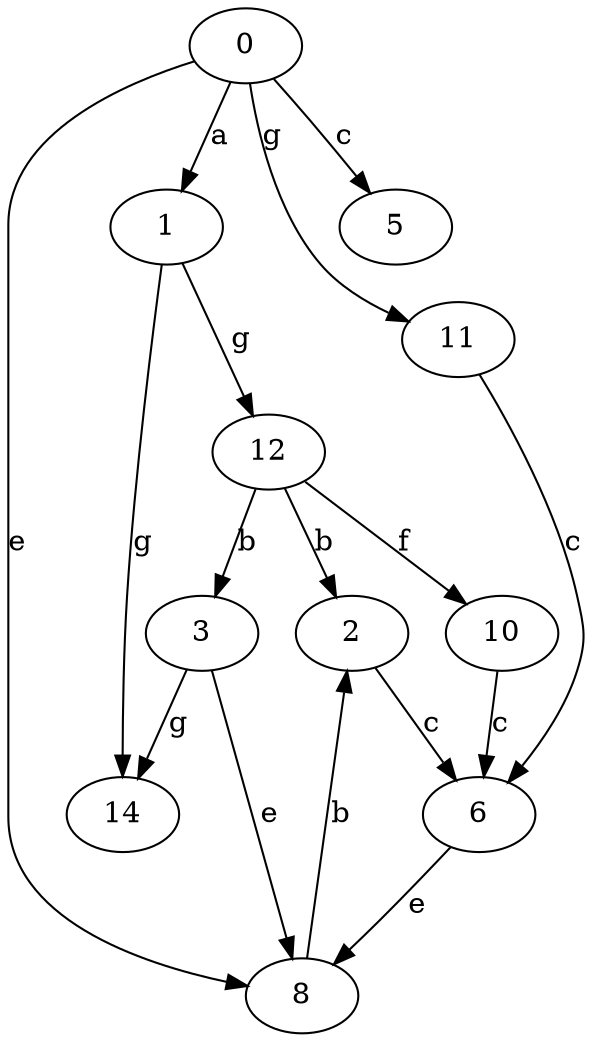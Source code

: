 strict digraph  {
0;
1;
2;
3;
5;
6;
8;
10;
11;
12;
14;
0 -> 1  [label=a];
0 -> 5  [label=c];
0 -> 8  [label=e];
0 -> 11  [label=g];
1 -> 12  [label=g];
1 -> 14  [label=g];
2 -> 6  [label=c];
3 -> 8  [label=e];
3 -> 14  [label=g];
6 -> 8  [label=e];
8 -> 2  [label=b];
10 -> 6  [label=c];
11 -> 6  [label=c];
12 -> 2  [label=b];
12 -> 3  [label=b];
12 -> 10  [label=f];
}
